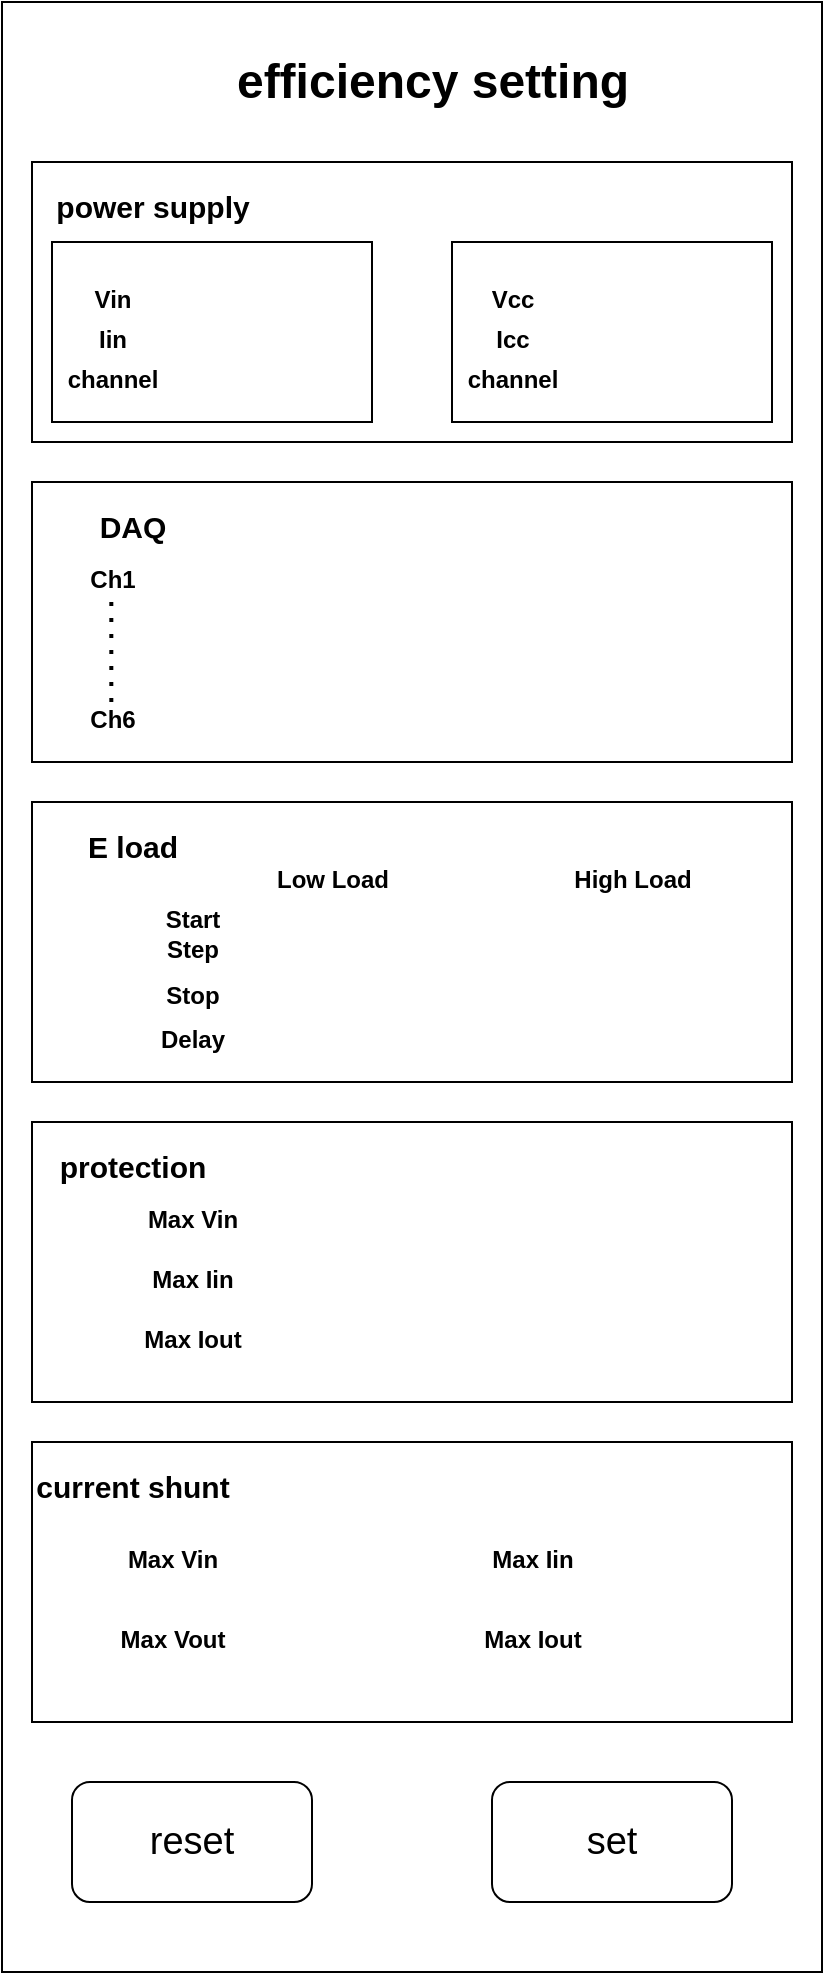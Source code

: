 <mxfile pages="2">
    <diagram name="efficiency" id="RXdY3e2xe2qbFNuHGLXc">
        <mxGraphModel dx="1748" dy="1139" grid="1" gridSize="10" guides="1" tooltips="1" connect="1" arrows="1" fold="1" page="1" pageScale="1" pageWidth="850" pageHeight="1100" math="0" shadow="0">
            <root>
                <mxCell id="0"/>
                <mxCell id="1" parent="0"/>
                <mxCell id="iMsdheWG6_kLR1s9fXr--51" value="" style="group" parent="1" vertex="1" connectable="0">
                    <mxGeometry x="30.0" y="50" width="410" height="985" as="geometry"/>
                </mxCell>
                <mxCell id="iMsdheWG6_kLR1s9fXr--6" value="" style="rounded=0;whiteSpace=wrap;html=1;rotation=-90;movable=1;resizable=1;rotatable=1;deletable=1;editable=1;locked=0;connectable=1;" parent="iMsdheWG6_kLR1s9fXr--51" vertex="1">
                    <mxGeometry x="-287.5" y="287.5" width="985" height="410" as="geometry"/>
                </mxCell>
                <mxCell id="iMsdheWG6_kLR1s9fXr--7" value="efficiency setting" style="text;strokeColor=none;fillColor=none;html=1;fontSize=24;fontStyle=1;verticalAlign=middle;align=center;movable=0;resizable=0;rotatable=0;deletable=0;editable=0;locked=1;connectable=0;" parent="iMsdheWG6_kLR1s9fXr--51" vertex="1">
                    <mxGeometry x="165.0" y="20" width="100" height="40" as="geometry"/>
                </mxCell>
                <mxCell id="iMsdheWG6_kLR1s9fXr--8" value="" style="rounded=0;whiteSpace=wrap;html=1;movable=0;resizable=0;rotatable=0;deletable=0;editable=0;locked=1;connectable=0;" parent="iMsdheWG6_kLR1s9fXr--51" vertex="1">
                    <mxGeometry x="15.0" y="80" width="380" height="140" as="geometry"/>
                </mxCell>
                <mxCell id="iMsdheWG6_kLR1s9fXr--9" value="" style="rounded=0;whiteSpace=wrap;html=1;movable=0;resizable=0;rotatable=0;deletable=0;editable=0;locked=1;connectable=0;" parent="iMsdheWG6_kLR1s9fXr--51" vertex="1">
                    <mxGeometry x="15.0" y="240" width="380" height="140" as="geometry"/>
                </mxCell>
                <mxCell id="iMsdheWG6_kLR1s9fXr--10" value="" style="rounded=0;whiteSpace=wrap;html=1;movable=0;resizable=0;rotatable=0;deletable=0;editable=0;locked=1;connectable=0;" parent="iMsdheWG6_kLR1s9fXr--51" vertex="1">
                    <mxGeometry x="15.0" y="400" width="380" height="140" as="geometry"/>
                </mxCell>
                <mxCell id="iMsdheWG6_kLR1s9fXr--11" value="" style="rounded=0;whiteSpace=wrap;html=1;movable=1;resizable=1;rotatable=1;deletable=1;editable=1;locked=0;connectable=1;" parent="iMsdheWG6_kLR1s9fXr--51" vertex="1">
                    <mxGeometry x="15.0" y="560" width="380" height="140" as="geometry"/>
                </mxCell>
                <mxCell id="iMsdheWG6_kLR1s9fXr--12" value="" style="rounded=0;whiteSpace=wrap;html=1;" parent="iMsdheWG6_kLR1s9fXr--51" vertex="1">
                    <mxGeometry x="25.0" y="120" width="160" height="90" as="geometry"/>
                </mxCell>
                <mxCell id="iMsdheWG6_kLR1s9fXr--13" value="" style="rounded=0;whiteSpace=wrap;html=1;" parent="iMsdheWG6_kLR1s9fXr--51" vertex="1">
                    <mxGeometry x="225.0" y="120" width="160" height="90" as="geometry"/>
                </mxCell>
                <mxCell id="iMsdheWG6_kLR1s9fXr--15" value="&lt;font style=&quot;font-size: 15px;&quot;&gt;power supply&lt;/font&gt;" style="text;strokeColor=none;fillColor=none;html=1;fontSize=24;fontStyle=1;verticalAlign=middle;align=center;" parent="iMsdheWG6_kLR1s9fXr--51" vertex="1">
                    <mxGeometry x="25.0" y="80" width="100" height="40" as="geometry"/>
                </mxCell>
                <mxCell id="iMsdheWG6_kLR1s9fXr--17" value="&lt;font style=&quot;font-size: 15px;&quot;&gt;DAQ&lt;/font&gt;" style="text;strokeColor=none;fillColor=none;html=1;fontSize=24;fontStyle=1;verticalAlign=middle;align=center;" parent="iMsdheWG6_kLR1s9fXr--51" vertex="1">
                    <mxGeometry x="15.0" y="240" width="100" height="40" as="geometry"/>
                </mxCell>
                <mxCell id="iMsdheWG6_kLR1s9fXr--18" value="&lt;font style=&quot;font-size: 15px;&quot;&gt;E load&lt;/font&gt;" style="text;strokeColor=none;fillColor=none;html=1;fontSize=24;fontStyle=1;verticalAlign=middle;align=center;" parent="iMsdheWG6_kLR1s9fXr--51" vertex="1">
                    <mxGeometry x="15.0" y="400" width="100" height="40" as="geometry"/>
                </mxCell>
                <mxCell id="iMsdheWG6_kLR1s9fXr--19" value="&lt;font style=&quot;font-size: 15px;&quot;&gt;protection&lt;/font&gt;" style="text;strokeColor=none;fillColor=none;html=1;fontSize=24;fontStyle=1;verticalAlign=middle;align=center;" parent="iMsdheWG6_kLR1s9fXr--51" vertex="1">
                    <mxGeometry x="15.0" y="560" width="100" height="40" as="geometry"/>
                </mxCell>
                <mxCell id="iMsdheWG6_kLR1s9fXr--21" value="" style="rounded=0;whiteSpace=wrap;html=1;movable=1;resizable=1;rotatable=1;deletable=1;editable=1;locked=0;connectable=1;" parent="iMsdheWG6_kLR1s9fXr--51" vertex="1">
                    <mxGeometry x="15.0" y="720" width="380" height="140" as="geometry"/>
                </mxCell>
                <mxCell id="iMsdheWG6_kLR1s9fXr--22" value="&lt;font style=&quot;font-size: 15px;&quot;&gt;current shunt&lt;/font&gt;" style="text;strokeColor=none;fillColor=none;html=1;fontSize=24;fontStyle=1;verticalAlign=middle;align=center;" parent="iMsdheWG6_kLR1s9fXr--51" vertex="1">
                    <mxGeometry x="15.0" y="720" width="100" height="40" as="geometry"/>
                </mxCell>
                <mxCell id="iMsdheWG6_kLR1s9fXr--23" value="&lt;font style=&quot;font-size: 19px;&quot;&gt;reset&lt;/font&gt;" style="rounded=1;whiteSpace=wrap;html=1;" parent="iMsdheWG6_kLR1s9fXr--51" vertex="1">
                    <mxGeometry x="35.0" y="890" width="120" height="60" as="geometry"/>
                </mxCell>
                <mxCell id="iMsdheWG6_kLR1s9fXr--25" value="&lt;font style=&quot;font-size: 19px;&quot;&gt;set&lt;/font&gt;" style="rounded=1;whiteSpace=wrap;html=1;" parent="iMsdheWG6_kLR1s9fXr--51" vertex="1">
                    <mxGeometry x="245.0" y="890" width="120" height="60" as="geometry"/>
                </mxCell>
                <mxCell id="iMsdheWG6_kLR1s9fXr--27" value="&lt;font style=&quot;font-size: 12px;&quot;&gt;Vin&lt;/font&gt;" style="text;strokeColor=none;fillColor=none;html=1;fontSize=24;fontStyle=1;verticalAlign=middle;align=center;" parent="iMsdheWG6_kLR1s9fXr--51" vertex="1">
                    <mxGeometry x="25.0" y="130" width="60" height="30" as="geometry"/>
                </mxCell>
                <mxCell id="iMsdheWG6_kLR1s9fXr--28" value="&lt;font style=&quot;font-size: 12px;&quot;&gt;Icc&lt;/font&gt;" style="text;strokeColor=none;fillColor=none;html=1;fontSize=24;fontStyle=1;verticalAlign=middle;align=center;" parent="iMsdheWG6_kLR1s9fXr--51" vertex="1">
                    <mxGeometry x="225.0" y="150" width="60" height="30" as="geometry"/>
                </mxCell>
                <mxCell id="iMsdheWG6_kLR1s9fXr--29" value="&lt;font style=&quot;font-size: 12px;&quot;&gt;channel&lt;/font&gt;" style="text;strokeColor=none;fillColor=none;html=1;fontSize=24;fontStyle=1;verticalAlign=middle;align=center;" parent="iMsdheWG6_kLR1s9fXr--51" vertex="1">
                    <mxGeometry x="25.0" y="170" width="60" height="30" as="geometry"/>
                </mxCell>
                <mxCell id="iMsdheWG6_kLR1s9fXr--30" value="&lt;font style=&quot;font-size: 12px;&quot;&gt;Vcc&lt;/font&gt;" style="text;strokeColor=none;fillColor=none;html=1;fontSize=24;fontStyle=1;verticalAlign=middle;align=center;" parent="iMsdheWG6_kLR1s9fXr--51" vertex="1">
                    <mxGeometry x="225.0" y="130" width="60" height="30" as="geometry"/>
                </mxCell>
                <mxCell id="iMsdheWG6_kLR1s9fXr--31" value="&lt;font style=&quot;font-size: 12px;&quot;&gt;Iin&lt;/font&gt;" style="text;strokeColor=none;fillColor=none;html=1;fontSize=24;fontStyle=1;verticalAlign=middle;align=center;" parent="iMsdheWG6_kLR1s9fXr--51" vertex="1">
                    <mxGeometry x="25.0" y="150" width="60" height="30" as="geometry"/>
                </mxCell>
                <mxCell id="iMsdheWG6_kLR1s9fXr--32" value="&lt;font style=&quot;font-size: 12px;&quot;&gt;channel&lt;/font&gt;" style="text;strokeColor=none;fillColor=none;html=1;fontSize=24;fontStyle=1;verticalAlign=middle;align=center;" parent="iMsdheWG6_kLR1s9fXr--51" vertex="1">
                    <mxGeometry x="225.0" y="170" width="60" height="30" as="geometry"/>
                </mxCell>
                <mxCell id="iMsdheWG6_kLR1s9fXr--33" value="&lt;font style=&quot;font-size: 12px;&quot;&gt;Ch1&lt;/font&gt;" style="text;strokeColor=none;fillColor=none;html=1;fontSize=24;fontStyle=1;verticalAlign=middle;align=center;" parent="iMsdheWG6_kLR1s9fXr--51" vertex="1">
                    <mxGeometry x="25.0" y="270" width="60" height="30" as="geometry"/>
                </mxCell>
                <mxCell id="iMsdheWG6_kLR1s9fXr--34" value="&lt;font style=&quot;font-size: 12px;&quot;&gt;Ch6&lt;/font&gt;" style="text;strokeColor=none;fillColor=none;html=1;fontSize=24;fontStyle=1;verticalAlign=middle;align=center;" parent="iMsdheWG6_kLR1s9fXr--51" vertex="1">
                    <mxGeometry x="25.0" y="340" width="60" height="30" as="geometry"/>
                </mxCell>
                <mxCell id="iMsdheWG6_kLR1s9fXr--37" value="" style="endArrow=none;dashed=1;html=1;dashPattern=1 3;strokeWidth=2;rounded=0;fontFamily=Helvetica;fontSize=24;fontColor=default;fontStyle=1;" parent="iMsdheWG6_kLR1s9fXr--51" edge="1">
                    <mxGeometry width="50" height="50" relative="1" as="geometry">
                        <mxPoint x="54.66" y="350" as="sourcePoint"/>
                        <mxPoint x="54.66" y="300" as="targetPoint"/>
                    </mxGeometry>
                </mxCell>
                <mxCell id="iMsdheWG6_kLR1s9fXr--38" value="&lt;font style=&quot;font-size: 12px;&quot;&gt;Low Load&lt;/font&gt;" style="text;strokeColor=none;fillColor=none;html=1;fontSize=24;fontStyle=1;verticalAlign=middle;align=center;" parent="iMsdheWG6_kLR1s9fXr--51" vertex="1">
                    <mxGeometry x="135.0" y="420" width="60" height="30" as="geometry"/>
                </mxCell>
                <mxCell id="iMsdheWG6_kLR1s9fXr--39" value="&lt;font style=&quot;font-size: 12px;&quot;&gt;High Load&lt;/font&gt;" style="text;strokeColor=none;fillColor=none;html=1;fontSize=24;fontStyle=1;verticalAlign=middle;align=center;" parent="iMsdheWG6_kLR1s9fXr--51" vertex="1">
                    <mxGeometry x="285" y="420" width="60" height="30" as="geometry"/>
                </mxCell>
                <mxCell id="iMsdheWG6_kLR1s9fXr--40" value="&lt;font style=&quot;font-size: 12px;&quot;&gt;Start&lt;/font&gt;" style="text;strokeColor=none;fillColor=none;html=1;fontSize=24;fontStyle=1;verticalAlign=middle;align=center;" parent="iMsdheWG6_kLR1s9fXr--51" vertex="1">
                    <mxGeometry x="65.0" y="440" width="60" height="30" as="geometry"/>
                </mxCell>
                <mxCell id="iMsdheWG6_kLR1s9fXr--41" value="&lt;font style=&quot;font-size: 12px;&quot;&gt;Step&lt;/font&gt;" style="text;strokeColor=none;fillColor=none;html=1;fontSize=24;fontStyle=1;verticalAlign=middle;align=center;" parent="iMsdheWG6_kLR1s9fXr--51" vertex="1">
                    <mxGeometry x="65.0" y="455" width="60" height="30" as="geometry"/>
                </mxCell>
                <mxCell id="iMsdheWG6_kLR1s9fXr--42" value="&lt;font style=&quot;font-size: 12px;&quot;&gt;Stop&lt;/font&gt;" style="text;strokeColor=none;fillColor=none;html=1;fontSize=24;fontStyle=1;verticalAlign=middle;align=center;" parent="iMsdheWG6_kLR1s9fXr--51" vertex="1">
                    <mxGeometry x="65.0" y="477.5" width="60" height="30" as="geometry"/>
                </mxCell>
                <mxCell id="iMsdheWG6_kLR1s9fXr--43" value="&lt;font style=&quot;font-size: 12px;&quot;&gt;Delay&lt;/font&gt;" style="text;strokeColor=none;fillColor=none;html=1;fontSize=24;fontStyle=1;verticalAlign=middle;align=center;" parent="iMsdheWG6_kLR1s9fXr--51" vertex="1">
                    <mxGeometry x="65.0" y="500" width="60" height="30" as="geometry"/>
                </mxCell>
                <mxCell id="iMsdheWG6_kLR1s9fXr--44" value="&lt;span style=&quot;font-size: 12px;&quot;&gt;Max Iout&lt;/span&gt;" style="text;strokeColor=none;fillColor=none;html=1;fontSize=24;fontStyle=1;verticalAlign=middle;align=center;" parent="iMsdheWG6_kLR1s9fXr--51" vertex="1">
                    <mxGeometry x="65.0" y="650" width="60" height="30" as="geometry"/>
                </mxCell>
                <mxCell id="iMsdheWG6_kLR1s9fXr--45" value="&lt;font style=&quot;font-size: 12px;&quot;&gt;Max Iin&lt;/font&gt;" style="text;strokeColor=none;fillColor=none;html=1;fontSize=24;fontStyle=1;verticalAlign=middle;align=center;" parent="iMsdheWG6_kLR1s9fXr--51" vertex="1">
                    <mxGeometry x="65.0" y="620" width="60" height="30" as="geometry"/>
                </mxCell>
                <mxCell id="iMsdheWG6_kLR1s9fXr--46" value="&lt;font style=&quot;font-size: 12px;&quot;&gt;Max Vin&lt;/font&gt;" style="text;strokeColor=none;fillColor=none;html=1;fontSize=24;fontStyle=1;verticalAlign=middle;align=center;" parent="iMsdheWG6_kLR1s9fXr--51" vertex="1">
                    <mxGeometry x="65.0" y="590" width="60" height="30" as="geometry"/>
                </mxCell>
                <mxCell id="iMsdheWG6_kLR1s9fXr--47" value="&lt;font style=&quot;font-size: 12px;&quot;&gt;Max Vin&lt;/font&gt;" style="text;strokeColor=none;fillColor=none;html=1;fontSize=24;fontStyle=1;verticalAlign=middle;align=center;" parent="iMsdheWG6_kLR1s9fXr--51" vertex="1">
                    <mxGeometry x="55.0" y="760" width="60" height="30" as="geometry"/>
                </mxCell>
                <mxCell id="iMsdheWG6_kLR1s9fXr--48" value="&lt;font style=&quot;font-size: 12px;&quot;&gt;Max Vout&lt;/font&gt;" style="text;strokeColor=none;fillColor=none;html=1;fontSize=24;fontStyle=1;verticalAlign=middle;align=center;" parent="iMsdheWG6_kLR1s9fXr--51" vertex="1">
                    <mxGeometry x="55.0" y="800" width="60" height="30" as="geometry"/>
                </mxCell>
                <mxCell id="iMsdheWG6_kLR1s9fXr--49" value="&lt;font style=&quot;font-size: 12px;&quot;&gt;Max Iin&lt;/font&gt;" style="text;strokeColor=none;fillColor=none;html=1;fontSize=24;fontStyle=1;verticalAlign=middle;align=center;" parent="iMsdheWG6_kLR1s9fXr--51" vertex="1">
                    <mxGeometry x="235.0" y="760" width="60" height="30" as="geometry"/>
                </mxCell>
                <mxCell id="iMsdheWG6_kLR1s9fXr--50" value="&lt;font style=&quot;font-size: 12px;&quot;&gt;Max Iout&lt;/font&gt;" style="text;strokeColor=none;fillColor=none;html=1;fontSize=24;fontStyle=1;verticalAlign=middle;align=center;" parent="iMsdheWG6_kLR1s9fXr--51" vertex="1">
                    <mxGeometry x="235.0" y="800" width="60" height="30" as="geometry"/>
                </mxCell>
            </root>
        </mxGraphModel>
    </diagram>
    <diagram id="XOyXkRSr_u7yoT9-4_mP" name="Transient">
        <mxGraphModel dx="1748" dy="1139" grid="1" gridSize="10" guides="1" tooltips="1" connect="1" arrows="1" fold="1" page="1" pageScale="1" pageWidth="850" pageHeight="1100" math="0" shadow="0">
            <root>
                <mxCell id="0"/>
                <mxCell id="1" parent="0"/>
                <mxCell id="AGp_IGv6Yuj-bgf-0r5F-1" value="" style="group;movable=1;resizable=1;rotatable=1;deletable=1;editable=1;locked=0;connectable=1;" parent="1" vertex="1" connectable="0">
                    <mxGeometry x="30.0" y="50" width="410" height="985" as="geometry"/>
                </mxCell>
                <mxCell id="AGp_IGv6Yuj-bgf-0r5F-2" value="" style="rounded=0;whiteSpace=wrap;html=1;rotation=-90;movable=1;resizable=1;rotatable=1;deletable=1;editable=1;locked=0;connectable=1;" parent="AGp_IGv6Yuj-bgf-0r5F-1" vertex="1">
                    <mxGeometry x="-287.5" y="287.5" width="985" height="410" as="geometry"/>
                </mxCell>
                <mxCell id="AGp_IGv6Yuj-bgf-0r5F-3" value="transient testing" style="text;strokeColor=none;fillColor=none;html=1;fontSize=24;fontStyle=1;verticalAlign=middle;align=center;movable=1;resizable=1;rotatable=1;deletable=1;editable=1;locked=0;connectable=1;" parent="AGp_IGv6Yuj-bgf-0r5F-1" vertex="1">
                    <mxGeometry x="165.0" y="20" width="100" height="40" as="geometry"/>
                </mxCell>
                <mxCell id="AGp_IGv6Yuj-bgf-0r5F-4" value="" style="rounded=0;whiteSpace=wrap;html=1;movable=1;resizable=1;rotatable=1;deletable=1;editable=1;locked=0;connectable=1;" parent="AGp_IGv6Yuj-bgf-0r5F-1" vertex="1">
                    <mxGeometry x="15.0" y="80" width="380" height="140" as="geometry"/>
                </mxCell>
                <mxCell id="AGp_IGv6Yuj-bgf-0r5F-5" value="" style="rounded=0;whiteSpace=wrap;html=1;movable=1;resizable=1;rotatable=1;deletable=1;editable=1;locked=0;connectable=1;" parent="AGp_IGv6Yuj-bgf-0r5F-1" vertex="1">
                    <mxGeometry x="15.0" y="240" width="380" height="140" as="geometry"/>
                </mxCell>
                <mxCell id="AGp_IGv6Yuj-bgf-0r5F-6" value="" style="rounded=0;whiteSpace=wrap;html=1;movable=1;resizable=1;rotatable=1;deletable=1;editable=1;locked=0;connectable=1;" parent="AGp_IGv6Yuj-bgf-0r5F-1" vertex="1">
                    <mxGeometry x="15.0" y="400" width="380" height="140" as="geometry"/>
                </mxCell>
                <mxCell id="AGp_IGv6Yuj-bgf-0r5F-7" value="" style="rounded=0;whiteSpace=wrap;html=1;movable=1;resizable=1;rotatable=1;deletable=1;editable=1;locked=0;connectable=1;" parent="AGp_IGv6Yuj-bgf-0r5F-1" vertex="1">
                    <mxGeometry x="15.0" y="560" width="380" height="140" as="geometry"/>
                </mxCell>
                <mxCell id="AGp_IGv6Yuj-bgf-0r5F-8" value="" style="rounded=0;whiteSpace=wrap;html=1;movable=1;resizable=1;rotatable=1;deletable=1;editable=1;locked=0;connectable=1;" parent="AGp_IGv6Yuj-bgf-0r5F-1" vertex="1">
                    <mxGeometry x="25.0" y="120" width="160" height="90" as="geometry"/>
                </mxCell>
                <mxCell id="AGp_IGv6Yuj-bgf-0r5F-9" value="" style="rounded=0;whiteSpace=wrap;html=1;movable=1;resizable=1;rotatable=1;deletable=1;editable=1;locked=0;connectable=1;" parent="AGp_IGv6Yuj-bgf-0r5F-1" vertex="1">
                    <mxGeometry x="225.0" y="120" width="160" height="90" as="geometry"/>
                </mxCell>
                <mxCell id="AGp_IGv6Yuj-bgf-0r5F-10" value="&lt;font style=&quot;font-size: 15px;&quot;&gt;power supply&lt;/font&gt;" style="text;strokeColor=none;fillColor=none;html=1;fontSize=24;fontStyle=1;verticalAlign=middle;align=center;movable=1;resizable=1;rotatable=1;deletable=1;editable=1;locked=0;connectable=1;" parent="AGp_IGv6Yuj-bgf-0r5F-1" vertex="1">
                    <mxGeometry x="25.0" y="80" width="100" height="40" as="geometry"/>
                </mxCell>
                <mxCell id="AGp_IGv6Yuj-bgf-0r5F-11" value="&lt;font style=&quot;font-size: 15px;&quot;&gt;Scope&lt;/font&gt;" style="text;strokeColor=none;fillColor=none;html=1;fontSize=24;fontStyle=1;verticalAlign=middle;align=center;movable=1;resizable=1;rotatable=1;deletable=1;editable=1;locked=0;connectable=1;" parent="AGp_IGv6Yuj-bgf-0r5F-1" vertex="1">
                    <mxGeometry x="15.0" y="240" width="100" height="40" as="geometry"/>
                </mxCell>
                <mxCell id="AGp_IGv6Yuj-bgf-0r5F-12" value="&lt;font style=&quot;font-size: 15px;&quot;&gt;E load&lt;/font&gt;" style="text;strokeColor=none;fillColor=none;html=1;fontSize=24;fontStyle=1;verticalAlign=middle;align=center;movable=1;resizable=1;rotatable=1;deletable=1;editable=1;locked=0;connectable=1;" parent="AGp_IGv6Yuj-bgf-0r5F-1" vertex="1">
                    <mxGeometry x="15.0" y="400" width="100" height="40" as="geometry"/>
                </mxCell>
                <mxCell id="AGp_IGv6Yuj-bgf-0r5F-13" value="&lt;font style=&quot;font-size: 15px;&quot;&gt;protection&lt;/font&gt;" style="text;strokeColor=none;fillColor=none;html=1;fontSize=24;fontStyle=1;verticalAlign=middle;align=center;movable=1;resizable=1;rotatable=1;deletable=1;editable=1;locked=0;connectable=1;" parent="AGp_IGv6Yuj-bgf-0r5F-1" vertex="1">
                    <mxGeometry x="15.0" y="560" width="100" height="40" as="geometry"/>
                </mxCell>
                <mxCell id="AGp_IGv6Yuj-bgf-0r5F-14" value="" style="rounded=0;whiteSpace=wrap;html=1;movable=1;resizable=1;rotatable=1;deletable=1;editable=1;locked=0;connectable=1;" parent="AGp_IGv6Yuj-bgf-0r5F-1" vertex="1">
                    <mxGeometry x="15.0" y="720" width="380" height="140" as="geometry"/>
                </mxCell>
                <mxCell id="AGp_IGv6Yuj-bgf-0r5F-15" value="&lt;font style=&quot;font-size: 15px;&quot;&gt;current shunt&lt;/font&gt;" style="text;strokeColor=none;fillColor=none;html=1;fontSize=24;fontStyle=1;verticalAlign=middle;align=center;movable=1;resizable=1;rotatable=1;deletable=1;editable=1;locked=0;connectable=1;" parent="AGp_IGv6Yuj-bgf-0r5F-1" vertex="1">
                    <mxGeometry x="15.0" y="720" width="100" height="40" as="geometry"/>
                </mxCell>
                <mxCell id="AGp_IGv6Yuj-bgf-0r5F-16" value="&lt;font style=&quot;font-size: 19px;&quot;&gt;reset&lt;/font&gt;" style="rounded=1;whiteSpace=wrap;html=1;movable=1;resizable=1;rotatable=1;deletable=1;editable=1;locked=0;connectable=1;" parent="AGp_IGv6Yuj-bgf-0r5F-1" vertex="1">
                    <mxGeometry x="35.0" y="890" width="120" height="60" as="geometry"/>
                </mxCell>
                <mxCell id="AGp_IGv6Yuj-bgf-0r5F-17" value="&lt;font style=&quot;font-size: 19px;&quot;&gt;set&lt;/font&gt;" style="rounded=1;whiteSpace=wrap;html=1;movable=1;resizable=1;rotatable=1;deletable=1;editable=1;locked=0;connectable=1;" parent="AGp_IGv6Yuj-bgf-0r5F-1" vertex="1">
                    <mxGeometry x="245.0" y="890" width="120" height="60" as="geometry"/>
                </mxCell>
                <mxCell id="AGp_IGv6Yuj-bgf-0r5F-18" value="&lt;font style=&quot;font-size: 12px;&quot;&gt;Vin&lt;/font&gt;" style="text;strokeColor=none;fillColor=none;html=1;fontSize=24;fontStyle=1;verticalAlign=middle;align=center;movable=1;resizable=1;rotatable=1;deletable=1;editable=1;locked=0;connectable=1;" parent="AGp_IGv6Yuj-bgf-0r5F-1" vertex="1">
                    <mxGeometry x="25.0" y="130" width="60" height="30" as="geometry"/>
                </mxCell>
                <mxCell id="AGp_IGv6Yuj-bgf-0r5F-19" value="&lt;font style=&quot;font-size: 12px;&quot;&gt;Icc&lt;/font&gt;" style="text;strokeColor=none;fillColor=none;html=1;fontSize=24;fontStyle=1;verticalAlign=middle;align=center;movable=1;resizable=1;rotatable=1;deletable=1;editable=1;locked=0;connectable=1;" parent="AGp_IGv6Yuj-bgf-0r5F-1" vertex="1">
                    <mxGeometry x="225.0" y="150" width="60" height="30" as="geometry"/>
                </mxCell>
                <mxCell id="AGp_IGv6Yuj-bgf-0r5F-20" value="&lt;font style=&quot;font-size: 12px;&quot;&gt;channel&lt;/font&gt;" style="text;strokeColor=none;fillColor=none;html=1;fontSize=24;fontStyle=1;verticalAlign=middle;align=center;movable=1;resizable=1;rotatable=1;deletable=1;editable=1;locked=0;connectable=1;" parent="AGp_IGv6Yuj-bgf-0r5F-1" vertex="1">
                    <mxGeometry x="25.0" y="170" width="60" height="30" as="geometry"/>
                </mxCell>
                <mxCell id="AGp_IGv6Yuj-bgf-0r5F-21" value="&lt;font style=&quot;font-size: 12px;&quot;&gt;Vcc&lt;/font&gt;" style="text;strokeColor=none;fillColor=none;html=1;fontSize=24;fontStyle=1;verticalAlign=middle;align=center;movable=1;resizable=1;rotatable=1;deletable=1;editable=1;locked=0;connectable=1;" parent="AGp_IGv6Yuj-bgf-0r5F-1" vertex="1">
                    <mxGeometry x="225.0" y="130" width="60" height="30" as="geometry"/>
                </mxCell>
                <mxCell id="AGp_IGv6Yuj-bgf-0r5F-22" value="&lt;font style=&quot;font-size: 12px;&quot;&gt;Iin&lt;/font&gt;" style="text;strokeColor=none;fillColor=none;html=1;fontSize=24;fontStyle=1;verticalAlign=middle;align=center;movable=1;resizable=1;rotatable=1;deletable=1;editable=1;locked=0;connectable=1;" parent="AGp_IGv6Yuj-bgf-0r5F-1" vertex="1">
                    <mxGeometry x="25.0" y="150" width="60" height="30" as="geometry"/>
                </mxCell>
                <mxCell id="AGp_IGv6Yuj-bgf-0r5F-23" value="&lt;font style=&quot;font-size: 12px;&quot;&gt;channel&lt;/font&gt;" style="text;strokeColor=none;fillColor=none;html=1;fontSize=24;fontStyle=1;verticalAlign=middle;align=center;movable=1;resizable=1;rotatable=1;deletable=1;editable=1;locked=0;connectable=1;" parent="AGp_IGv6Yuj-bgf-0r5F-1" vertex="1">
                    <mxGeometry x="225.0" y="170" width="60" height="30" as="geometry"/>
                </mxCell>
                <mxCell id="AGp_IGv6Yuj-bgf-0r5F-24" value="&lt;font style=&quot;font-size: 12px;&quot;&gt;Ch1&lt;/font&gt;" style="text;strokeColor=none;fillColor=none;html=1;fontSize=24;fontStyle=1;verticalAlign=middle;align=center;movable=1;resizable=1;rotatable=1;deletable=1;editable=1;locked=0;connectable=1;" parent="AGp_IGv6Yuj-bgf-0r5F-1" vertex="1">
                    <mxGeometry x="25.0" y="270" width="60" height="30" as="geometry"/>
                </mxCell>
                <mxCell id="AGp_IGv6Yuj-bgf-0r5F-25" value="&lt;font style=&quot;font-size: 12px;&quot;&gt;Ch6&lt;/font&gt;" style="text;strokeColor=none;fillColor=none;html=1;fontSize=24;fontStyle=1;verticalAlign=middle;align=center;movable=1;resizable=1;rotatable=1;deletable=1;editable=1;locked=0;connectable=1;" parent="AGp_IGv6Yuj-bgf-0r5F-1" vertex="1">
                    <mxGeometry x="25.0" y="340" width="60" height="30" as="geometry"/>
                </mxCell>
                <mxCell id="AGp_IGv6Yuj-bgf-0r5F-26" value="" style="endArrow=none;dashed=1;html=1;dashPattern=1 3;strokeWidth=2;rounded=0;fontFamily=Helvetica;fontSize=24;fontColor=default;fontStyle=1;movable=1;resizable=1;rotatable=1;deletable=1;editable=1;locked=0;connectable=1;" parent="AGp_IGv6Yuj-bgf-0r5F-1" edge="1">
                    <mxGeometry width="50" height="50" relative="1" as="geometry">
                        <mxPoint x="54.66" y="350" as="sourcePoint"/>
                        <mxPoint x="54.66" y="300" as="targetPoint"/>
                    </mxGeometry>
                </mxCell>
                <mxCell id="AGp_IGv6Yuj-bgf-0r5F-27" value="&lt;font style=&quot;font-size: 12px;&quot;&gt;Low Load&lt;/font&gt;" style="text;strokeColor=none;fillColor=none;html=1;fontSize=24;fontStyle=1;verticalAlign=middle;align=center;movable=1;resizable=1;rotatable=1;deletable=1;editable=1;locked=0;connectable=1;" parent="AGp_IGv6Yuj-bgf-0r5F-1" vertex="1">
                    <mxGeometry x="135.0" y="420" width="60" height="30" as="geometry"/>
                </mxCell>
                <mxCell id="AGp_IGv6Yuj-bgf-0r5F-28" value="&lt;font style=&quot;font-size: 12px;&quot;&gt;High Load&lt;/font&gt;" style="text;strokeColor=none;fillColor=none;html=1;fontSize=24;fontStyle=1;verticalAlign=middle;align=center;movable=1;resizable=1;rotatable=1;deletable=1;editable=1;locked=0;connectable=1;" parent="AGp_IGv6Yuj-bgf-0r5F-1" vertex="1">
                    <mxGeometry x="285" y="420" width="60" height="30" as="geometry"/>
                </mxCell>
                <mxCell id="AGp_IGv6Yuj-bgf-0r5F-29" value="&lt;font style=&quot;font-size: 12px;&quot;&gt;Start&lt;/font&gt;" style="text;strokeColor=none;fillColor=none;html=1;fontSize=24;fontStyle=1;verticalAlign=middle;align=center;movable=1;resizable=1;rotatable=1;deletable=1;editable=1;locked=0;connectable=1;" parent="AGp_IGv6Yuj-bgf-0r5F-1" vertex="1">
                    <mxGeometry x="65.0" y="440" width="60" height="30" as="geometry"/>
                </mxCell>
                <mxCell id="AGp_IGv6Yuj-bgf-0r5F-30" value="&lt;font style=&quot;font-size: 12px;&quot;&gt;Step&lt;/font&gt;" style="text;strokeColor=none;fillColor=none;html=1;fontSize=24;fontStyle=1;verticalAlign=middle;align=center;movable=1;resizable=1;rotatable=1;deletable=1;editable=1;locked=0;connectable=1;" parent="AGp_IGv6Yuj-bgf-0r5F-1" vertex="1">
                    <mxGeometry x="65.0" y="455" width="60" height="30" as="geometry"/>
                </mxCell>
                <mxCell id="AGp_IGv6Yuj-bgf-0r5F-31" value="&lt;font style=&quot;font-size: 12px;&quot;&gt;Stop&lt;/font&gt;" style="text;strokeColor=none;fillColor=none;html=1;fontSize=24;fontStyle=1;verticalAlign=middle;align=center;movable=1;resizable=1;rotatable=1;deletable=1;editable=1;locked=0;connectable=1;" parent="AGp_IGv6Yuj-bgf-0r5F-1" vertex="1">
                    <mxGeometry x="65.0" y="477.5" width="60" height="30" as="geometry"/>
                </mxCell>
                <mxCell id="AGp_IGv6Yuj-bgf-0r5F-32" value="&lt;font style=&quot;font-size: 12px;&quot;&gt;Delay&lt;/font&gt;" style="text;strokeColor=none;fillColor=none;html=1;fontSize=24;fontStyle=1;verticalAlign=middle;align=center;movable=1;resizable=1;rotatable=1;deletable=1;editable=1;locked=0;connectable=1;" parent="AGp_IGv6Yuj-bgf-0r5F-1" vertex="1">
                    <mxGeometry x="65.0" y="500" width="60" height="30" as="geometry"/>
                </mxCell>
                <mxCell id="AGp_IGv6Yuj-bgf-0r5F-33" value="&lt;span style=&quot;font-size: 12px;&quot;&gt;Max Iout&lt;/span&gt;" style="text;strokeColor=none;fillColor=none;html=1;fontSize=24;fontStyle=1;verticalAlign=middle;align=center;movable=1;resizable=1;rotatable=1;deletable=1;editable=1;locked=0;connectable=1;" parent="AGp_IGv6Yuj-bgf-0r5F-1" vertex="1">
                    <mxGeometry x="65.0" y="650" width="60" height="30" as="geometry"/>
                </mxCell>
                <mxCell id="AGp_IGv6Yuj-bgf-0r5F-34" value="&lt;font style=&quot;font-size: 12px;&quot;&gt;Max Iin&lt;/font&gt;" style="text;strokeColor=none;fillColor=none;html=1;fontSize=24;fontStyle=1;verticalAlign=middle;align=center;movable=1;resizable=1;rotatable=1;deletable=1;editable=1;locked=0;connectable=1;" parent="AGp_IGv6Yuj-bgf-0r5F-1" vertex="1">
                    <mxGeometry x="65.0" y="620" width="60" height="30" as="geometry"/>
                </mxCell>
                <mxCell id="AGp_IGv6Yuj-bgf-0r5F-35" value="&lt;font style=&quot;font-size: 12px;&quot;&gt;Max Vin&lt;/font&gt;" style="text;strokeColor=none;fillColor=none;html=1;fontSize=24;fontStyle=1;verticalAlign=middle;align=center;movable=1;resizable=1;rotatable=1;deletable=1;editable=1;locked=0;connectable=1;" parent="AGp_IGv6Yuj-bgf-0r5F-1" vertex="1">
                    <mxGeometry x="65.0" y="590" width="60" height="30" as="geometry"/>
                </mxCell>
                <mxCell id="AGp_IGv6Yuj-bgf-0r5F-36" value="&lt;font style=&quot;font-size: 12px;&quot;&gt;Max Vin&lt;/font&gt;" style="text;strokeColor=none;fillColor=none;html=1;fontSize=24;fontStyle=1;verticalAlign=middle;align=center;movable=1;resizable=1;rotatable=1;deletable=1;editable=1;locked=0;connectable=1;" parent="AGp_IGv6Yuj-bgf-0r5F-1" vertex="1">
                    <mxGeometry x="55.0" y="760" width="60" height="30" as="geometry"/>
                </mxCell>
                <mxCell id="AGp_IGv6Yuj-bgf-0r5F-37" value="&lt;font style=&quot;font-size: 12px;&quot;&gt;Max Vout&lt;/font&gt;" style="text;strokeColor=none;fillColor=none;html=1;fontSize=24;fontStyle=1;verticalAlign=middle;align=center;movable=1;resizable=1;rotatable=1;deletable=1;editable=1;locked=0;connectable=1;" parent="AGp_IGv6Yuj-bgf-0r5F-1" vertex="1">
                    <mxGeometry x="55.0" y="800" width="60" height="30" as="geometry"/>
                </mxCell>
                <mxCell id="AGp_IGv6Yuj-bgf-0r5F-38" value="&lt;font style=&quot;font-size: 12px;&quot;&gt;Max Iin&lt;/font&gt;" style="text;strokeColor=none;fillColor=none;html=1;fontSize=24;fontStyle=1;verticalAlign=middle;align=center;movable=1;resizable=1;rotatable=1;deletable=1;editable=1;locked=0;connectable=1;" parent="AGp_IGv6Yuj-bgf-0r5F-1" vertex="1">
                    <mxGeometry x="235.0" y="760" width="60" height="30" as="geometry"/>
                </mxCell>
                <mxCell id="AGp_IGv6Yuj-bgf-0r5F-39" value="&lt;font style=&quot;font-size: 12px;&quot;&gt;Max Iout&lt;/font&gt;" style="text;strokeColor=none;fillColor=none;html=1;fontSize=24;fontStyle=1;verticalAlign=middle;align=center;movable=1;resizable=1;rotatable=1;deletable=1;editable=1;locked=0;connectable=1;" parent="AGp_IGv6Yuj-bgf-0r5F-1" vertex="1">
                    <mxGeometry x="235.0" y="800" width="60" height="30" as="geometry"/>
                </mxCell>
            </root>
        </mxGraphModel>
    </diagram>
</mxfile>